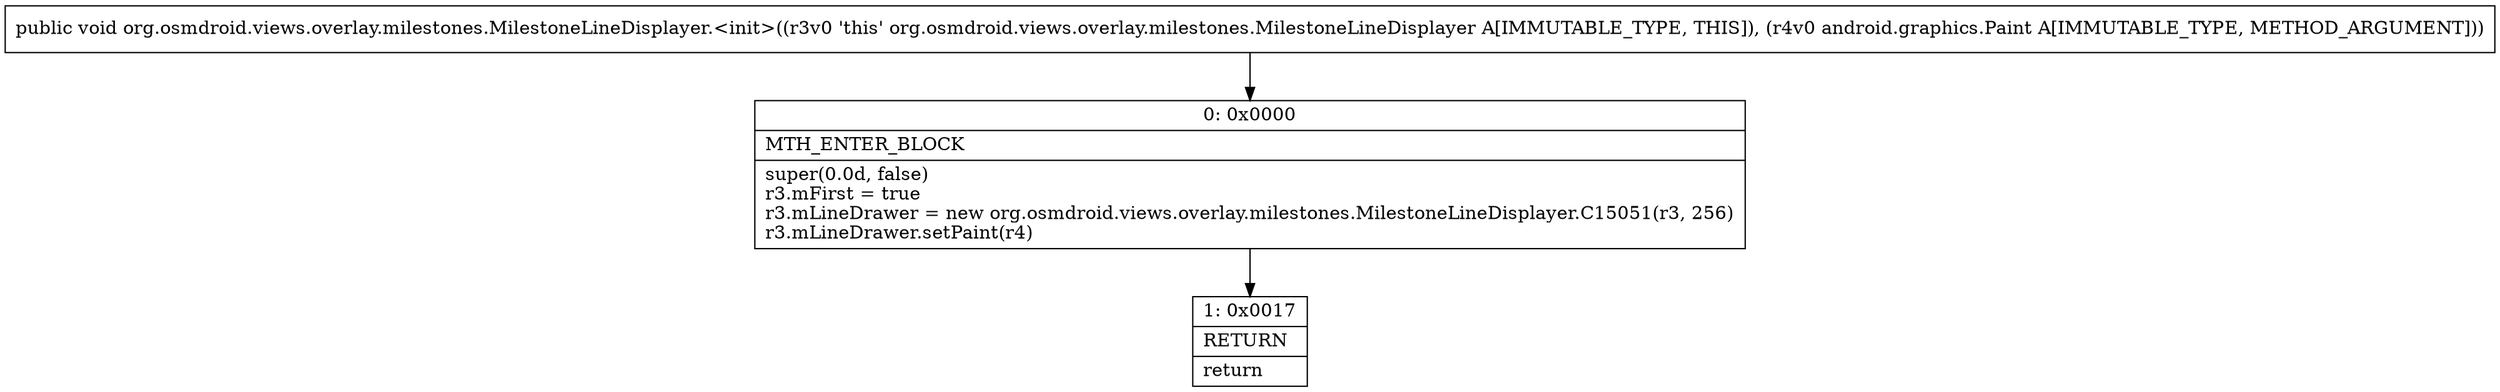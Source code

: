 digraph "CFG fororg.osmdroid.views.overlay.milestones.MilestoneLineDisplayer.\<init\>(Landroid\/graphics\/Paint;)V" {
Node_0 [shape=record,label="{0\:\ 0x0000|MTH_ENTER_BLOCK\l|super(0.0d, false)\lr3.mFirst = true\lr3.mLineDrawer = new org.osmdroid.views.overlay.milestones.MilestoneLineDisplayer.C15051(r3, 256)\lr3.mLineDrawer.setPaint(r4)\l}"];
Node_1 [shape=record,label="{1\:\ 0x0017|RETURN\l|return\l}"];
MethodNode[shape=record,label="{public void org.osmdroid.views.overlay.milestones.MilestoneLineDisplayer.\<init\>((r3v0 'this' org.osmdroid.views.overlay.milestones.MilestoneLineDisplayer A[IMMUTABLE_TYPE, THIS]), (r4v0 android.graphics.Paint A[IMMUTABLE_TYPE, METHOD_ARGUMENT])) }"];
MethodNode -> Node_0;
Node_0 -> Node_1;
}

